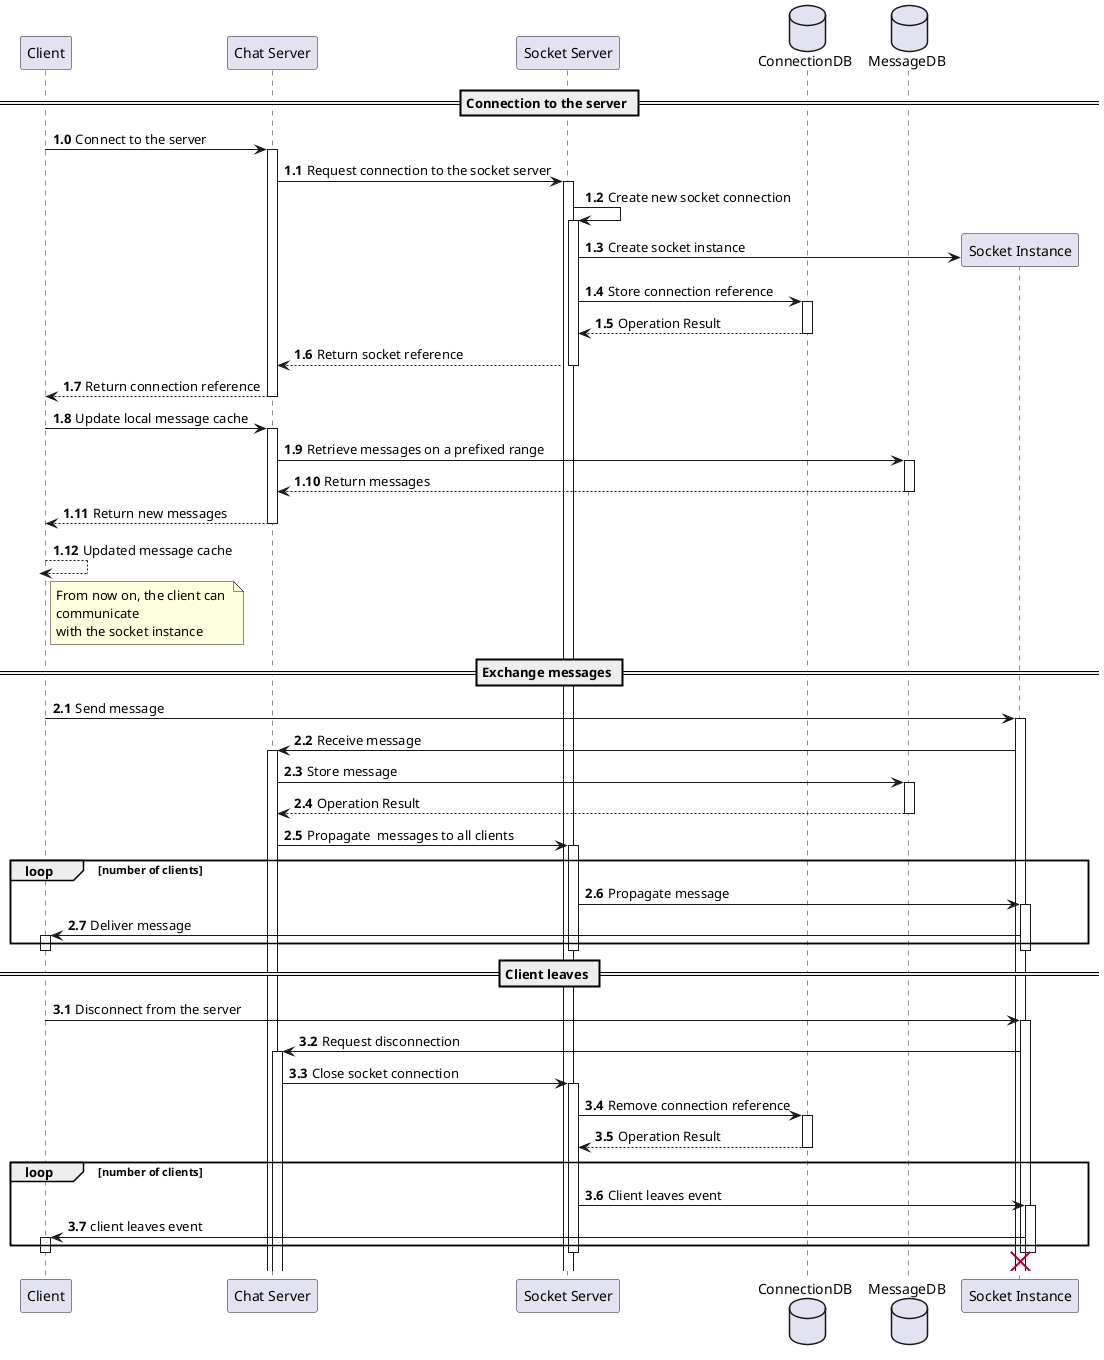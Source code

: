 @startuml Chat Sequence UML Diagram
autonumber 1.0
autoactivate on

participant "Client" as C
participant "Chat Server" as ChatS
participant "Socket Server" as SocketS
database "ConnectionDB" as CDB
database "MessageDB" as MDB


== Connection to the server ==
C -> ChatS: Connect to the server
ChatS -> SocketS: Request connection to the socket server
SocketS -> SocketS: Create new socket connection
SocketS -> "Socket Instance" ** : Create socket instance
SocketS -> CDB: Store connection reference
CDB --> SocketS: Operation Result
SocketS --> ChatS: Return socket reference
ChatS --> C: Return connection reference
C -> ChatS: Update local message cache
ChatS -> MDB: Retrieve messages on a prefixed range
MDB --> ChatS: Return messages
ChatS --> C: Return new messages
C --> C: Updated message cache
note right of C
  From now on, the client can 
  communicate 
  with the socket instance
end note

== Exchange messages ==

autonumber inc A
C -> "Socket Instance": Send message
"Socket Instance" -> ChatS: Receive message
ChatS -> MDB: Store message
MDB --> ChatS: Operation Result
ChatS -> SocketS: Propagate  messages to all clients
loop number of clients
    SocketS -> "Socket Instance": Propagate message
    "Socket Instance" -> C: Deliver message
end
deactivate "Socket Instance"
deactivate SocketS
deactivate C


== Client leaves ==

autonumber inc A
C -> "Socket Instance": Disconnect from the server
"Socket Instance" -> ChatS: Request disconnection

ChatS -> SocketS: Close socket connection
SocketS -> CDB: Remove connection reference
CDB --> SocketS: Operation Result
loop number of clients
    SocketS -> "Socket Instance": Client leaves event
    "Socket Instance" -> C: client leaves event
end
deactivate "Socket Instance"
deactivate SocketS
deactivate C

destroy "Socket Instance"



@enduml